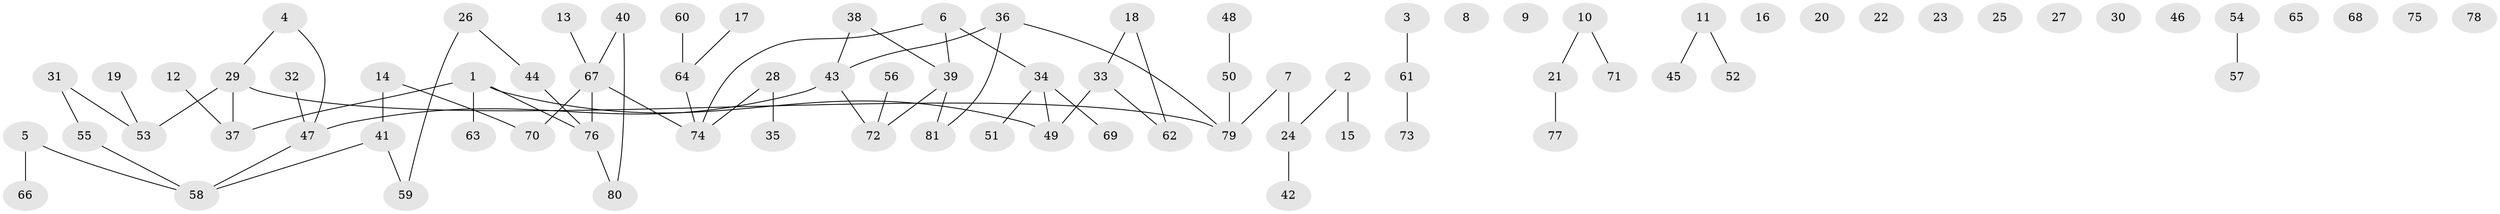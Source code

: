 // Generated by graph-tools (version 1.1) at 2025/00/03/09/25 03:00:42]
// undirected, 81 vertices, 72 edges
graph export_dot {
graph [start="1"]
  node [color=gray90,style=filled];
  1;
  2;
  3;
  4;
  5;
  6;
  7;
  8;
  9;
  10;
  11;
  12;
  13;
  14;
  15;
  16;
  17;
  18;
  19;
  20;
  21;
  22;
  23;
  24;
  25;
  26;
  27;
  28;
  29;
  30;
  31;
  32;
  33;
  34;
  35;
  36;
  37;
  38;
  39;
  40;
  41;
  42;
  43;
  44;
  45;
  46;
  47;
  48;
  49;
  50;
  51;
  52;
  53;
  54;
  55;
  56;
  57;
  58;
  59;
  60;
  61;
  62;
  63;
  64;
  65;
  66;
  67;
  68;
  69;
  70;
  71;
  72;
  73;
  74;
  75;
  76;
  77;
  78;
  79;
  80;
  81;
  1 -- 37;
  1 -- 49;
  1 -- 63;
  1 -- 76;
  2 -- 15;
  2 -- 24;
  3 -- 61;
  4 -- 29;
  4 -- 47;
  5 -- 58;
  5 -- 66;
  6 -- 34;
  6 -- 39;
  6 -- 74;
  7 -- 24;
  7 -- 79;
  10 -- 21;
  10 -- 71;
  11 -- 45;
  11 -- 52;
  12 -- 37;
  13 -- 67;
  14 -- 41;
  14 -- 70;
  17 -- 64;
  18 -- 33;
  18 -- 62;
  19 -- 53;
  21 -- 77;
  24 -- 42;
  26 -- 44;
  26 -- 59;
  28 -- 35;
  28 -- 74;
  29 -- 37;
  29 -- 53;
  29 -- 79;
  31 -- 53;
  31 -- 55;
  32 -- 47;
  33 -- 49;
  33 -- 62;
  34 -- 49;
  34 -- 51;
  34 -- 69;
  36 -- 43;
  36 -- 79;
  36 -- 81;
  38 -- 39;
  38 -- 43;
  39 -- 72;
  39 -- 81;
  40 -- 67;
  40 -- 80;
  41 -- 58;
  41 -- 59;
  43 -- 47;
  43 -- 72;
  44 -- 76;
  47 -- 58;
  48 -- 50;
  50 -- 79;
  54 -- 57;
  55 -- 58;
  56 -- 72;
  60 -- 64;
  61 -- 73;
  64 -- 74;
  67 -- 70;
  67 -- 74;
  67 -- 76;
  76 -- 80;
}
